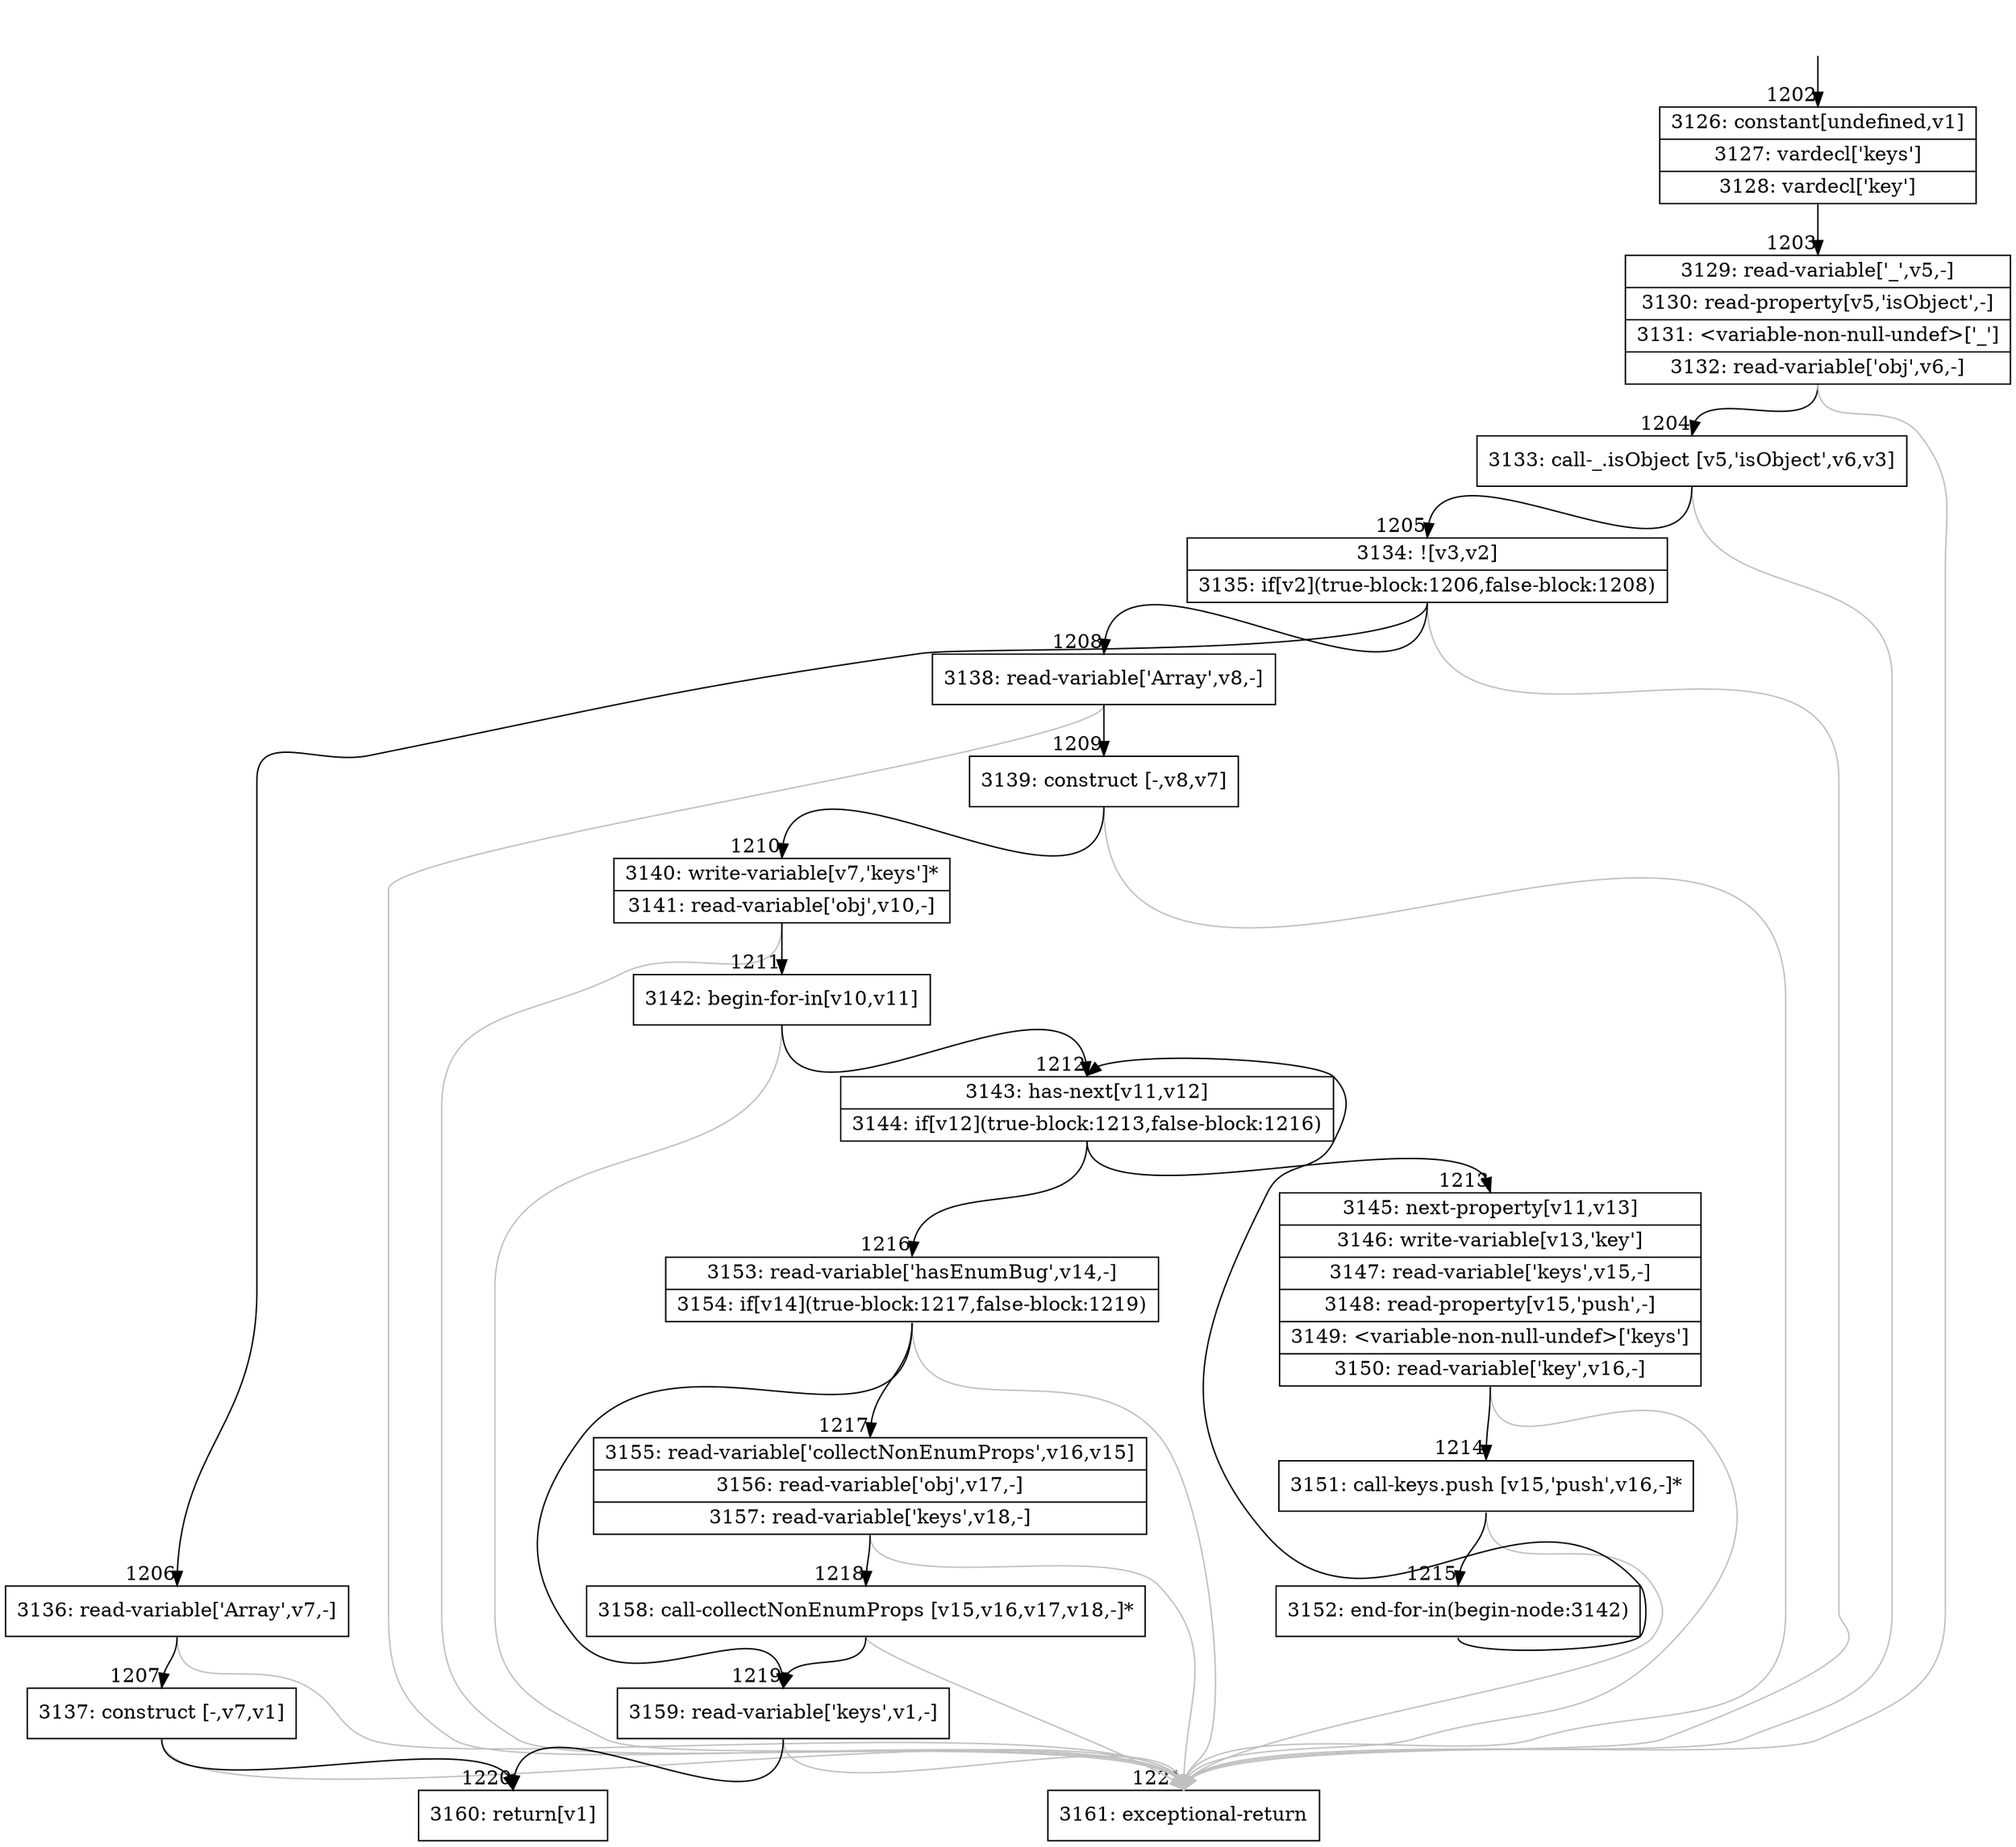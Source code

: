 digraph {
rankdir="TD"
BB_entry103[shape=none,label=""];
BB_entry103 -> BB1202 [tailport=s, headport=n, headlabel="    1202"]
BB1202 [shape=record label="{3126: constant[undefined,v1]|3127: vardecl['keys']|3128: vardecl['key']}" ] 
BB1202 -> BB1203 [tailport=s, headport=n, headlabel="      1203"]
BB1203 [shape=record label="{3129: read-variable['_',v5,-]|3130: read-property[v5,'isObject',-]|3131: \<variable-non-null-undef\>['_']|3132: read-variable['obj',v6,-]}" ] 
BB1203 -> BB1204 [tailport=s, headport=n, headlabel="      1204"]
BB1203 -> BB1221 [tailport=s, headport=n, color=gray, headlabel="      1221"]
BB1204 [shape=record label="{3133: call-_.isObject [v5,'isObject',v6,v3]}" ] 
BB1204 -> BB1205 [tailport=s, headport=n, headlabel="      1205"]
BB1204 -> BB1221 [tailport=s, headport=n, color=gray]
BB1205 [shape=record label="{3134: ![v3,v2]|3135: if[v2](true-block:1206,false-block:1208)}" ] 
BB1205 -> BB1206 [tailport=s, headport=n, headlabel="      1206"]
BB1205 -> BB1208 [tailport=s, headport=n, headlabel="      1208"]
BB1205 -> BB1221 [tailport=s, headport=n, color=gray]
BB1206 [shape=record label="{3136: read-variable['Array',v7,-]}" ] 
BB1206 -> BB1207 [tailport=s, headport=n, headlabel="      1207"]
BB1206 -> BB1221 [tailport=s, headport=n, color=gray]
BB1207 [shape=record label="{3137: construct [-,v7,v1]}" ] 
BB1207 -> BB1220 [tailport=s, headport=n, headlabel="      1220"]
BB1207 -> BB1221 [tailport=s, headport=n, color=gray]
BB1208 [shape=record label="{3138: read-variable['Array',v8,-]}" ] 
BB1208 -> BB1209 [tailport=s, headport=n, headlabel="      1209"]
BB1208 -> BB1221 [tailport=s, headport=n, color=gray]
BB1209 [shape=record label="{3139: construct [-,v8,v7]}" ] 
BB1209 -> BB1210 [tailport=s, headport=n, headlabel="      1210"]
BB1209 -> BB1221 [tailport=s, headport=n, color=gray]
BB1210 [shape=record label="{3140: write-variable[v7,'keys']*|3141: read-variable['obj',v10,-]}" ] 
BB1210 -> BB1211 [tailport=s, headport=n, headlabel="      1211"]
BB1210 -> BB1221 [tailport=s, headport=n, color=gray]
BB1211 [shape=record label="{3142: begin-for-in[v10,v11]}" ] 
BB1211 -> BB1212 [tailport=s, headport=n, headlabel="      1212"]
BB1211 -> BB1221 [tailport=s, headport=n, color=gray]
BB1212 [shape=record label="{3143: has-next[v11,v12]|3144: if[v12](true-block:1213,false-block:1216)}" ] 
BB1212 -> BB1213 [tailport=s, headport=n, headlabel="      1213"]
BB1212 -> BB1216 [tailport=s, headport=n, headlabel="      1216"]
BB1213 [shape=record label="{3145: next-property[v11,v13]|3146: write-variable[v13,'key']|3147: read-variable['keys',v15,-]|3148: read-property[v15,'push',-]|3149: \<variable-non-null-undef\>['keys']|3150: read-variable['key',v16,-]}" ] 
BB1213 -> BB1214 [tailport=s, headport=n, headlabel="      1214"]
BB1213 -> BB1221 [tailport=s, headport=n, color=gray]
BB1214 [shape=record label="{3151: call-keys.push [v15,'push',v16,-]*}" ] 
BB1214 -> BB1215 [tailport=s, headport=n, headlabel="      1215"]
BB1214 -> BB1221 [tailport=s, headport=n, color=gray]
BB1215 [shape=record label="{3152: end-for-in(begin-node:3142)}" ] 
BB1215 -> BB1212 [tailport=s, headport=n]
BB1216 [shape=record label="{3153: read-variable['hasEnumBug',v14,-]|3154: if[v14](true-block:1217,false-block:1219)}" ] 
BB1216 -> BB1217 [tailport=s, headport=n, headlabel="      1217"]
BB1216 -> BB1219 [tailport=s, headport=n, headlabel="      1219"]
BB1216 -> BB1221 [tailport=s, headport=n, color=gray]
BB1217 [shape=record label="{3155: read-variable['collectNonEnumProps',v16,v15]|3156: read-variable['obj',v17,-]|3157: read-variable['keys',v18,-]}" ] 
BB1217 -> BB1218 [tailport=s, headport=n, headlabel="      1218"]
BB1217 -> BB1221 [tailport=s, headport=n, color=gray]
BB1218 [shape=record label="{3158: call-collectNonEnumProps [v15,v16,v17,v18,-]*}" ] 
BB1218 -> BB1219 [tailport=s, headport=n]
BB1218 -> BB1221 [tailport=s, headport=n, color=gray]
BB1219 [shape=record label="{3159: read-variable['keys',v1,-]}" ] 
BB1219 -> BB1220 [tailport=s, headport=n]
BB1219 -> BB1221 [tailport=s, headport=n, color=gray]
BB1220 [shape=record label="{3160: return[v1]}" ] 
BB1221 [shape=record label="{3161: exceptional-return}" ] 
//#$~ 945
}
